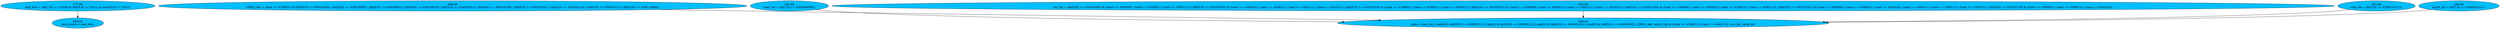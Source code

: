 strict digraph "compose( ,  )" {
	node [label="\N"];
	"280:AS"	 [ast="<pyverilog.vparser.ast.Assign object at 0x7fe515b20110>",
		def_var="['cmd_active']",
		fillcolor=deepskyblue,
		label="280:AS
cmd_active = cmd_bits;",
		statements="[]",
		style=filled,
		typ=Assign,
		use_var="['cmd_bits']"];
	"250:AS"	 [ast="<pyverilog.vparser.ast.Assign object at 0x7fe51573ce50>",
		def_var="['CMD1_dat']",
		fillcolor=deepskyblue,
		label="250:AS
CMD1_dat = (cmd == 4'b0001) & ((bit[5:0] == 6'b001000) | (bit[5:0] == 6'b010000) | (bit[5:0] == 6'b010001) | (bit[5:0] == \
6'b010010) | (bit[5:0] == 6'b010011) | (bit[5:0] == 6'b010100) | (bit[5:0] == 6'b010101) | (bit[5:0] == 6'b010110) | (bit[5:0] == \
6'b010111) | (bit[5:0] == 6'b011000));",
		statements="[]",
		style=filled,
		typ=Assign,
		use_var="['cmd', 'bit', 'bit', 'bit', 'bit', 'bit', 'bit', 'bit', 'bit', 'bit', 'bit']"];
	"268:AS"	 [ast="<pyverilog.vparser.ast.Assign object at 0x7fe51573ef10>",
		def_var="['data']",
		fillcolor=deepskyblue,
		label="268:AS
data = start_bit | cmd[0] & (bit[5:0] == 6'b000111) | cmd[1] & (bit[5:0] == 6'b000110) | cmd[2] & (bit[5:0] == 6'b000101) | \
cmd[3] & (bit[5:0] == 6'b000100) | CMD1_dat | arg16_bit & ((cmd == 4'b0011) | (cmd == 4'b0111)) | crc_bit | stop_bit;",
		statements="[]",
		style=filled,
		typ=Assign,
		use_var="['start_bit', 'cmd', 'bit', 'cmd', 'bit', 'cmd', 'bit', 'cmd', 'bit', 'CMD1_dat', 'arg16_bit', 'cmd', 'cmd', 'crc_bit', 'stop_bit']"];
	"250:AS" -> "268:AS";
	"181:AS"	 [ast="<pyverilog.vparser.ast.Assign object at 0x7fe515e7ddd0>",
		def_var="['start_bit']",
		fillcolor=deepskyblue,
		label="181:AS
start_bit = bit[7:0] == 8'b00000001;",
		statements="[]",
		style=filled,
		typ=Assign,
		use_var="['bit']"];
	"181:AS" -> "268:AS";
	"203:AS"	 [ast="<pyverilog.vparser.ast.Assign object at 0x7fe51573fb90>",
		def_var="['crc_bit']",
		fillcolor=deepskyblue,
		label="203:AS
crc_bit = (bit[5:0] == 6'b101000) & ((cmd == 4'b0000) | (cmd == 4'b0001) | (cmd == 4'b0111)) | (bit[5:0] == 6'b101001) & ((\
cmd == 4'b0010) | (cmd == 4'b0011) | (cmd == 4'b0111) | (cmd == 4'b1011)) | (bit[5:0] == 6'b101010) & ((cmd == 4'b0001) | (cmd == \
4'b0011) | (cmd == 4'b1011)) | (bit[5:0] == 6'b101011) & ((cmd == 4'b0000) | (cmd == 4'b0011) | (cmd == 4'b0111) | (cmd == 4'b1011)) | (\
bit[5:0] == 6'b101100) & ((cmd == 4'b0001) | (cmd == 4'b0010) | (cmd == 4'b0011) | (cmd == 4'b0111)) | (bit[5:0] == 6'b101101) & ((\
cmd == 4'b0000) | (cmd == 4'b0001) | (cmd == 4'b0010) | (cmd == 4'b0011) | (cmd == 4'b0111) | (cmd == 4'b1011)) | (bit[5:0] == 6'\
b101110) & ((cmd == 4'b0001) | (cmd == 4'b0011) | (cmd == 4'b1011));",
		statements="[]",
		style=filled,
		typ=Assign,
		use_var="['bit', 'cmd', 'cmd', 'cmd', 'bit', 'cmd', 'cmd', 'cmd', 'cmd', 'bit', 'cmd', 'cmd', 'cmd', 'bit', 'cmd', 'cmd', 'cmd', 'cmd', '\
bit', 'cmd', 'cmd', 'cmd', 'cmd', 'bit', 'cmd', 'cmd', 'cmd', 'cmd', 'cmd', 'cmd', 'bit', 'cmd', 'cmd', 'cmd']"];
	"203:AS" -> "268:AS";
	"187:AS"	 [ast="<pyverilog.vparser.ast.Assign object at 0x7fe5159e73d0>",
		def_var="['stop_bit']",
		fillcolor=deepskyblue,
		label="187:AS
stop_bit = bit[7:0] == 8'b00101111;",
		statements="[]",
		style=filled,
		typ=Assign,
		use_var="['bit']"];
	"187:AS" -> "268:AS";
	"177:AS"	 [ast="<pyverilog.vparser.ast.Assign object at 0x7fe515b30890>",
		def_var="['cmd_bits']",
		fillcolor=deepskyblue,
		label="177:AS
cmd_bits = (bit[7:6] == 2'b00) & (bit[5:4] != 2'b11) & (cmd[3:2] != 2'b11);",
		statements="[]",
		style=filled,
		typ=Assign,
		use_var="['bit', 'bit', 'cmd']"];
	"177:AS" -> "280:AS";
	"183:AS"	 [ast="<pyverilog.vparser.ast.Assign object at 0x7fe515b64650>",
		def_var="['arg16_bit']",
		fillcolor=deepskyblue,
		label="183:AS
arg16_bit = bit[7:0] == 8'b00010111;",
		statements="[]",
		style=filled,
		typ=Assign,
		use_var="['bit']"];
	"183:AS" -> "268:AS";
}
